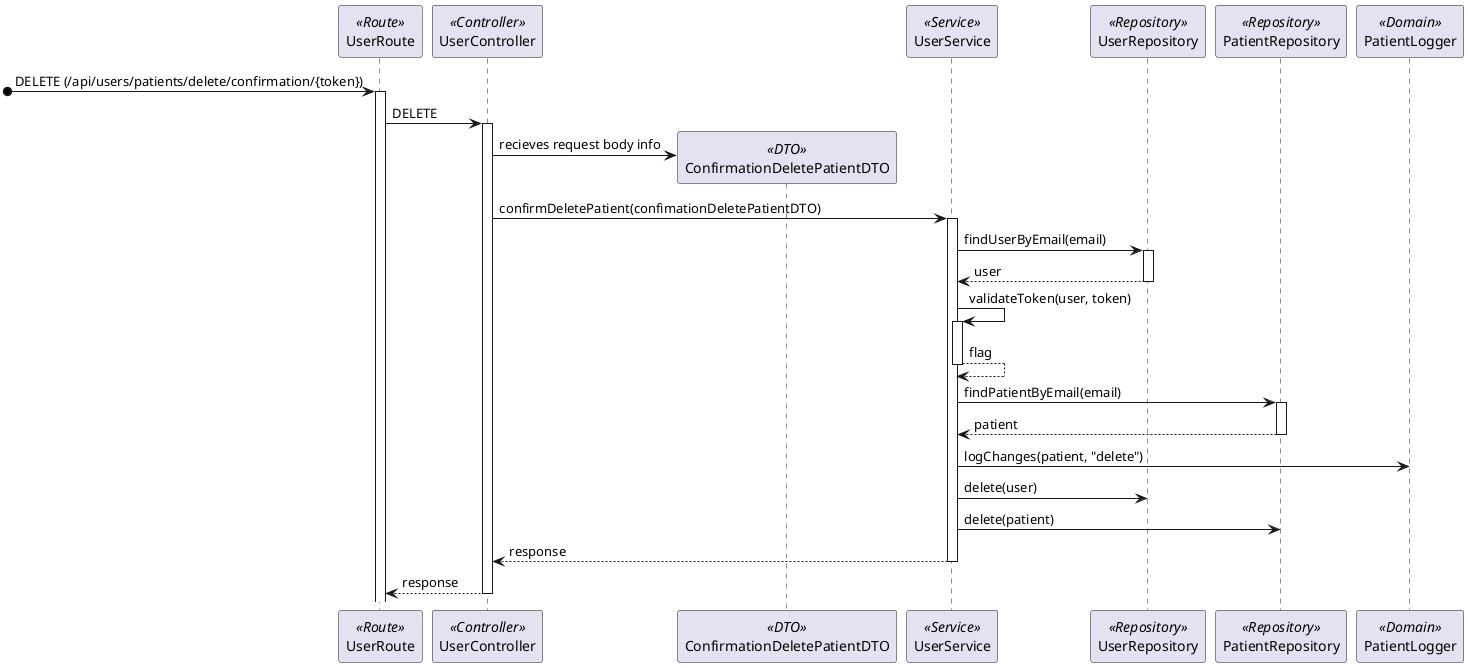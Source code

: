 ```plantuml
@startuml Process_View_Posterior_Confirmation
participant UserRoute as Route <<Route>>
participant UserController as Controller <<Controller>>
participant ConfirmationDeletePatientDTO as ConfirmationDTO <<DTO>>
participant UserService as Service <<Service>>
participant UserRepository as Repository <<Repository>>
participant PatientRepository as PatientRepository <<Repository>>
participant PatientLogger as PatientLogger <<Domain>> 
[o-> Route : DELETE (/api/users/patients/delete/confirmation/{token})
activate Route
Route -> Controller : DELETE
activate Controller
Controller -> ConfirmationDTO** : recieves request body info
Controller -> Service : confirmDeletePatient(confimationDeletePatientDTO)
activate Service
Service -> Repository : findUserByEmail(email)
activate Repository
return user
Service -> Service : validateToken(user, token)
activate Service
return flag
Service -> PatientRepository : findPatientByEmail(email)
activate PatientRepository
return patient
Service -> PatientLogger: logChanges(patient, "delete")
Service -> Repository : delete(user)
Service -> PatientRepository : delete(patient)
return response
return response
@enduml
```
